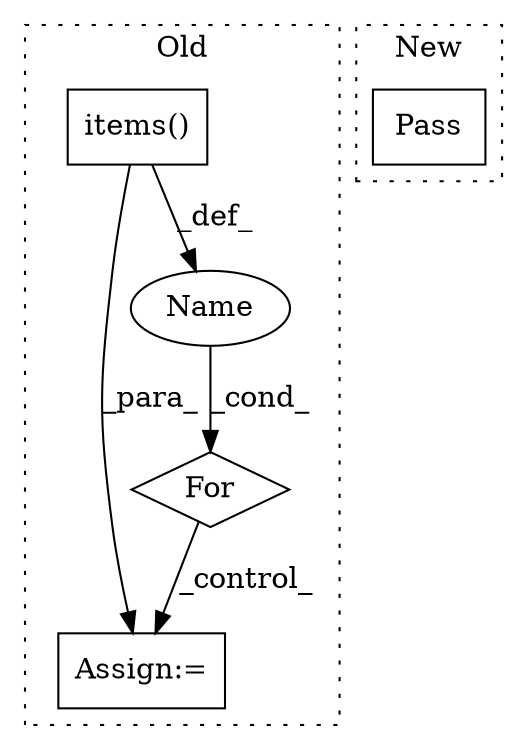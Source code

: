 digraph G {
subgraph cluster0 {
1 [label="items()" a="75" s="4622" l="34" shape="box"];
3 [label="For" a="107" s="4720,4737" l="4,22" shape="diamond"];
4 [label="Assign:=" a="68" s="4864" l="3" shape="box"];
5 [label="Name" a="87" s="4724" l="4" shape="ellipse"];
label = "Old";
style="dotted";
}
subgraph cluster1 {
2 [label="Pass" a="62" s="4909" l="4" shape="box"];
label = "New";
style="dotted";
}
1 -> 4 [label="_para_"];
1 -> 5 [label="_def_"];
3 -> 4 [label="_control_"];
5 -> 3 [label="_cond_"];
}